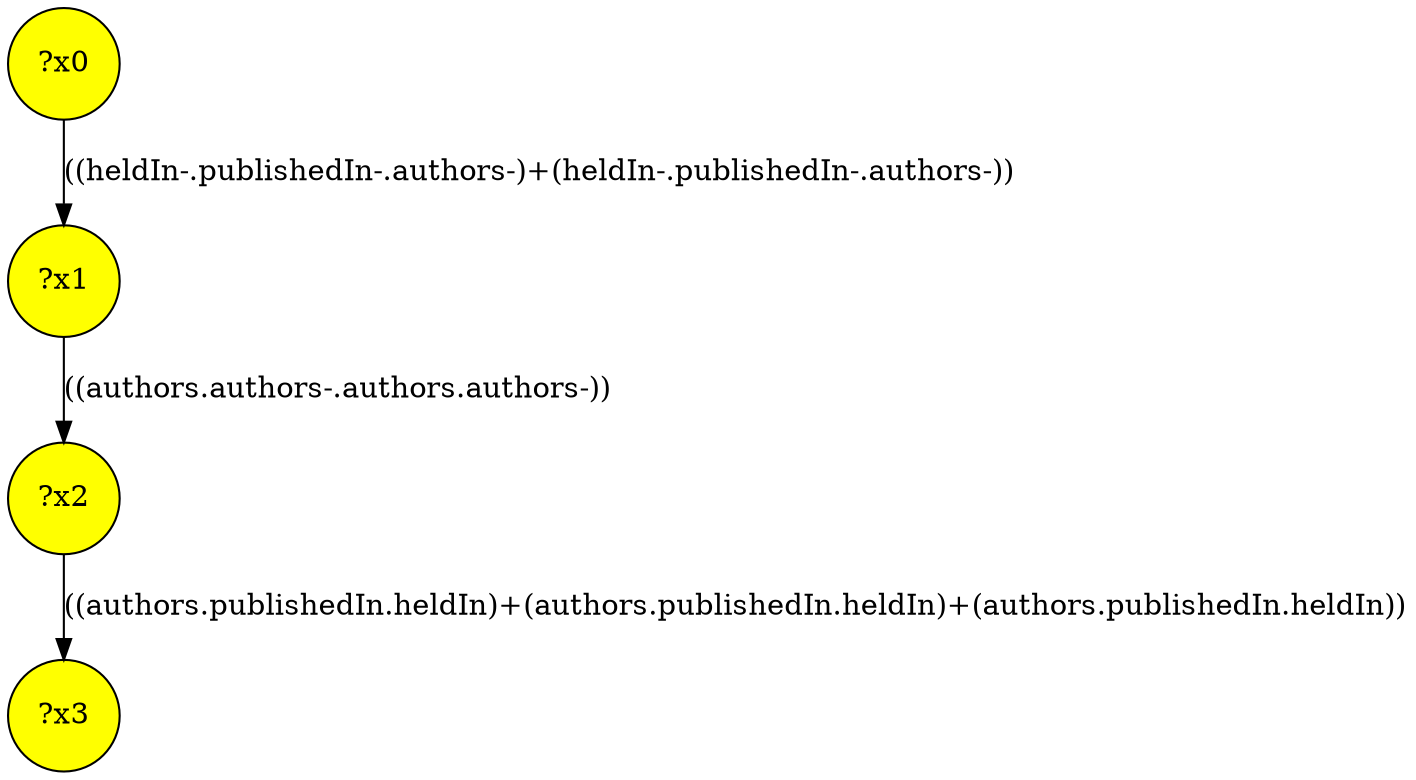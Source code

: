 digraph g {
	x3 [fillcolor="yellow", style="filled," shape=circle, label="?x3"];
	x2 [fillcolor="yellow", style="filled," shape=circle, label="?x2"];
	x1 [fillcolor="yellow", style="filled," shape=circle, label="?x1"];
	x0 [fillcolor="yellow", style="filled," shape=circle, label="?x0"];
	x0 -> x1 [label="((heldIn-.publishedIn-.authors-)+(heldIn-.publishedIn-.authors-))"];
	x1 -> x2 [label="((authors.authors-.authors.authors-))"];
	x2 -> x3 [label="((authors.publishedIn.heldIn)+(authors.publishedIn.heldIn)+(authors.publishedIn.heldIn))"];
}
